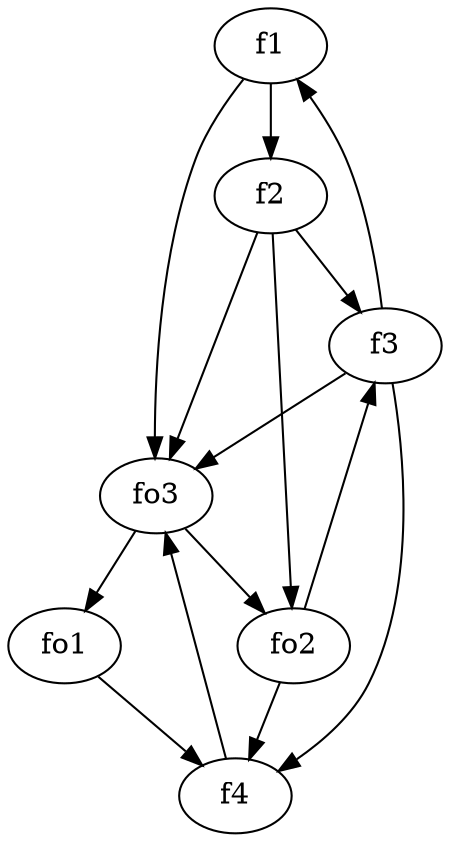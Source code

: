 strict digraph  {
f1;
f2;
f3;
f4;
fo1;
fo2;
fo3;
f1 -> fo3  [weight=2];
f1 -> f2  [weight=2];
f2 -> fo3  [weight=2];
f2 -> f3  [weight=2];
f2 -> fo2  [weight=2];
f3 -> f1  [weight=2];
f3 -> fo3  [weight=2];
f3 -> f4  [weight=2];
f4 -> fo3  [weight=2];
fo1 -> f4  [weight=2];
fo2 -> f3  [weight=2];
fo2 -> f4  [weight=2];
fo3 -> fo1  [weight=2];
fo3 -> fo2  [weight=2];
}
